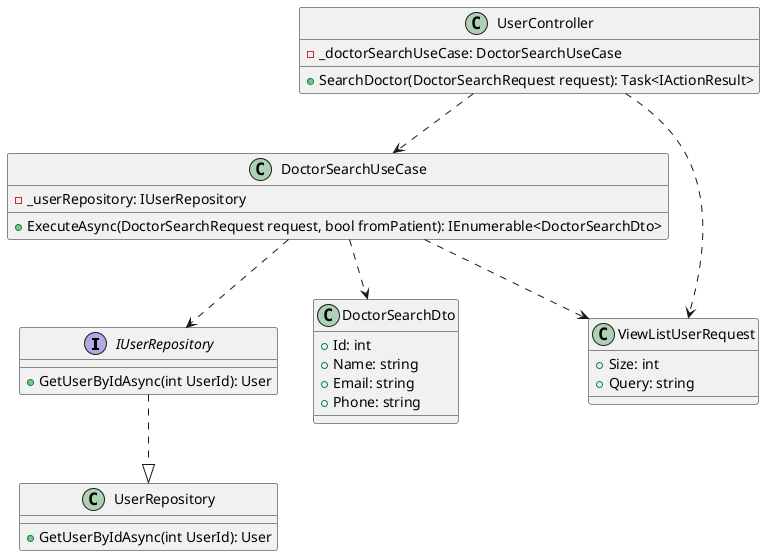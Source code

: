 @startuml
interface IUserRepository{
+GetUserByIdAsync(int UserId): User
}
class UserRepository {
+GetUserByIdAsync(int UserId): User
}

class DoctorSearchUseCase {
  - _userRepository: IUserRepository
  +ExecuteAsync(DoctorSearchRequest request, bool fromPatient): IEnumerable<DoctorSearchDto>
}

class UserController {
  - _doctorSearchUseCase: DoctorSearchUseCase
  + SearchDoctor(DoctorSearchRequest request): Task<IActionResult>
}
class ViewListUserRequest {
  + Size: int
  +Query: string
}
class DoctorSearchDto{
+Id: int
+Name: string
+ Email: string
+ Phone: string
}

UserController ..> DoctorSearchUseCase
DoctorSearchUseCase ..> DoctorSearchDto

DoctorSearchUseCase ..> ViewListUserRequest
UserController ..> ViewListUserRequest

IUserRepository ..|> UserRepository
DoctorSearchUseCase ..> IUserRepository
@enduml
